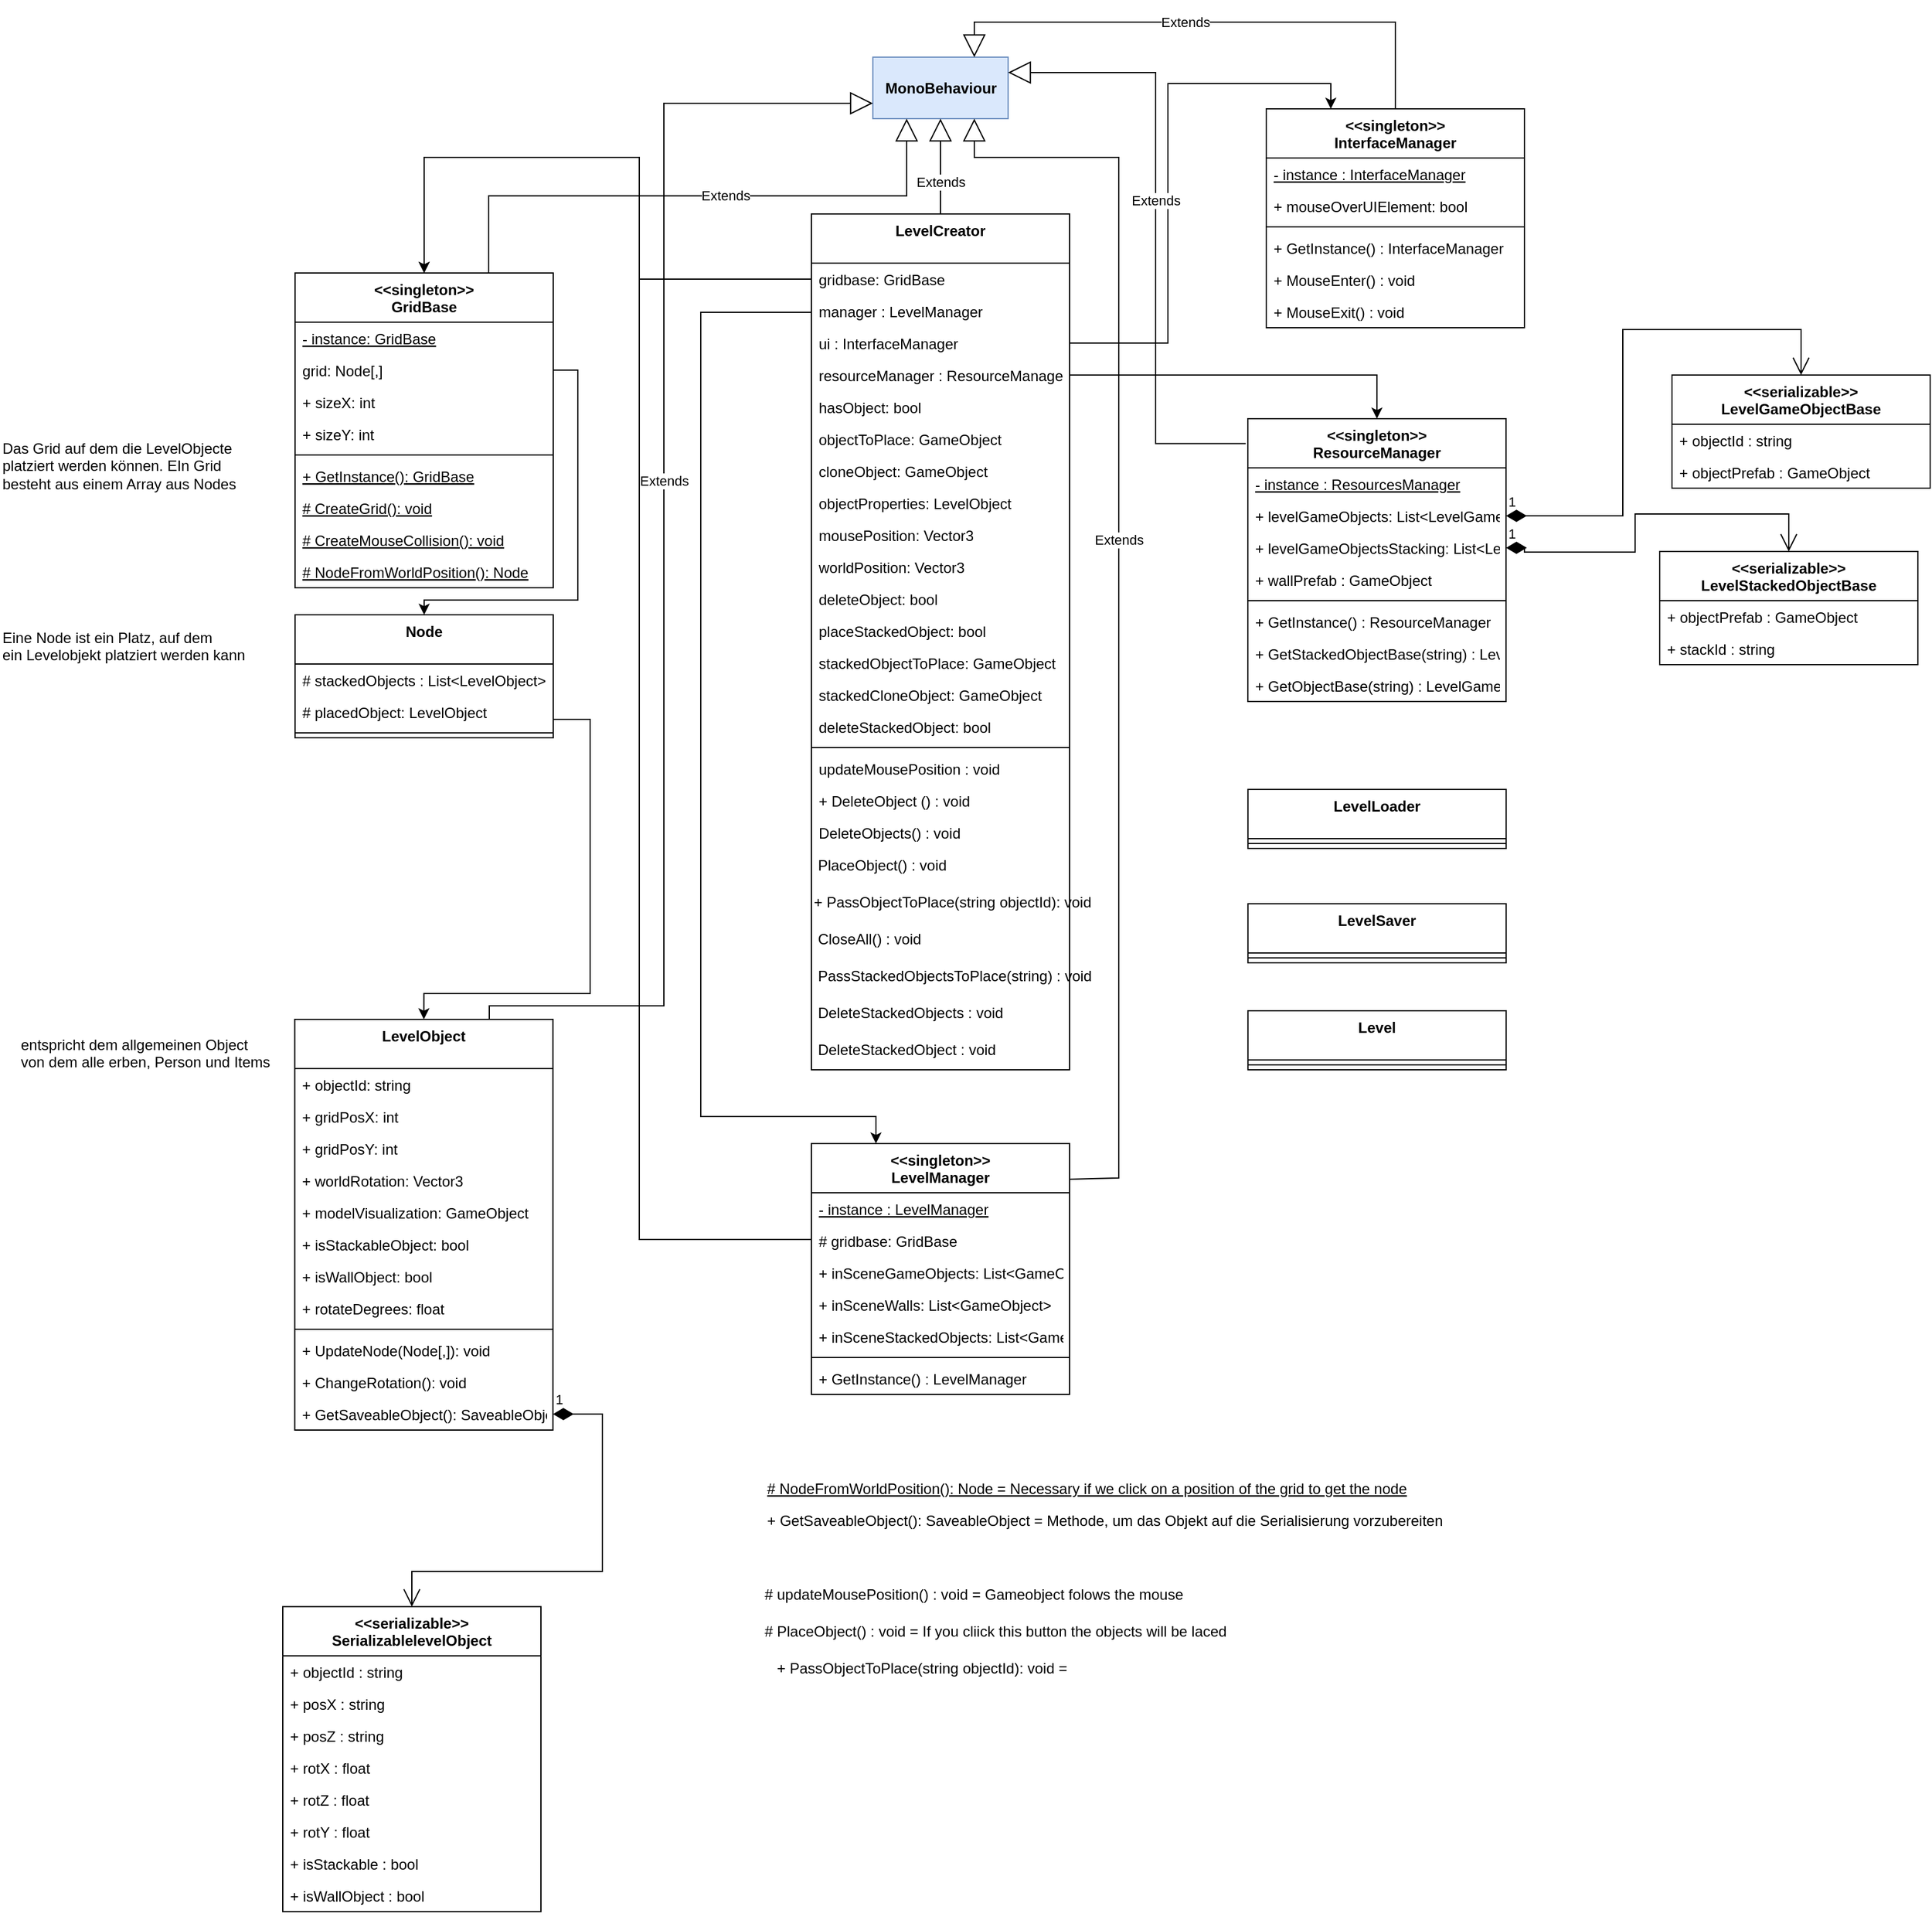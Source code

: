 <mxfile version="12.0.2" type="device" pages="1"><diagram id="t-JpS3AbrVdWRs9Gn0lA" name="Page-1"><mxGraphModel dx="2354" dy="759" grid="1" gridSize="10" guides="1" tooltips="1" connect="1" arrows="1" fold="1" page="1" pageScale="1" pageWidth="827" pageHeight="1169" math="0" shadow="0"><root><mxCell id="0"/><mxCell id="1" parent="0"/><mxCell id="F5Uzu5gjgq54yLbBEnet-10" value="Level&#xA;" style="swimlane;fontStyle=1;align=center;verticalAlign=top;childLayout=stackLayout;horizontal=1;startSize=40;horizontalStack=0;resizeParent=1;resizeParentMax=0;resizeLast=0;collapsible=1;marginBottom=0;" parent="1" vertex="1"><mxGeometry x="-324.882" y="874" width="210" height="48" as="geometry"/></mxCell><mxCell id="F5Uzu5gjgq54yLbBEnet-16" value="" style="line;strokeWidth=1;fillColor=none;align=left;verticalAlign=middle;spacingTop=-1;spacingLeft=3;spacingRight=3;rotatable=0;labelPosition=right;points=[];portConstraint=eastwest;" parent="F5Uzu5gjgq54yLbBEnet-10" vertex="1"><mxGeometry y="40" width="210" height="8" as="geometry"/></mxCell><mxCell id="F5Uzu5gjgq54yLbBEnet-28" value="LevelCreator" style="swimlane;fontStyle=1;align=center;verticalAlign=top;childLayout=stackLayout;horizontal=1;startSize=40;horizontalStack=0;resizeParent=1;resizeParentMax=0;resizeLast=0;collapsible=1;marginBottom=0;" parent="1" vertex="1"><mxGeometry x="-680" y="226" width="210" height="696" as="geometry"><mxRectangle x="-680" y="226" width="100" height="40" as="alternateBounds"/></mxGeometry></mxCell><mxCell id="F5Uzu5gjgq54yLbBEnet-29" value="gridbase: GridBase" style="text;strokeColor=none;fillColor=none;align=left;verticalAlign=top;spacingLeft=4;spacingRight=4;overflow=hidden;rotatable=0;points=[[0,0.5],[1,0.5]];portConstraint=eastwest;" parent="F5Uzu5gjgq54yLbBEnet-28" vertex="1"><mxGeometry y="40" width="210" height="26" as="geometry"/></mxCell><mxCell id="F5Uzu5gjgq54yLbBEnet-30" value="manager : LevelManager" style="text;strokeColor=none;fillColor=none;align=left;verticalAlign=top;spacingLeft=4;spacingRight=4;overflow=hidden;rotatable=0;points=[[0,0.5],[1,0.5]];portConstraint=eastwest;" parent="F5Uzu5gjgq54yLbBEnet-28" vertex="1"><mxGeometry y="66" width="210" height="26" as="geometry"/></mxCell><mxCell id="F5Uzu5gjgq54yLbBEnet-31" value="ui : InterfaceManager" style="text;strokeColor=none;fillColor=none;align=left;verticalAlign=top;spacingLeft=4;spacingRight=4;overflow=hidden;rotatable=0;points=[[0,0.5],[1,0.5]];portConstraint=eastwest;" parent="F5Uzu5gjgq54yLbBEnet-28" vertex="1"><mxGeometry y="92" width="210" height="26" as="geometry"/></mxCell><mxCell id="F5Uzu5gjgq54yLbBEnet-96" value="resourceManager : ResourceManager" style="text;strokeColor=none;fillColor=none;align=left;verticalAlign=top;spacingLeft=4;spacingRight=4;overflow=hidden;rotatable=0;points=[[0,0.5],[1,0.5]];portConstraint=eastwest;" parent="F5Uzu5gjgq54yLbBEnet-28" vertex="1"><mxGeometry y="118" width="210" height="26" as="geometry"/></mxCell><mxCell id="2ENt22oohU7hZ12Zs5lE-98" value="hasObject: bool" style="text;strokeColor=none;fillColor=none;align=left;verticalAlign=top;spacingLeft=4;spacingRight=4;overflow=hidden;rotatable=0;points=[[0,0.5],[1,0.5]];portConstraint=eastwest;" vertex="1" parent="F5Uzu5gjgq54yLbBEnet-28"><mxGeometry y="144" width="210" height="26" as="geometry"/></mxCell><mxCell id="2ENt22oohU7hZ12Zs5lE-100" value="objectToPlace: GameObject" style="text;strokeColor=none;fillColor=none;align=left;verticalAlign=top;spacingLeft=4;spacingRight=4;overflow=hidden;rotatable=0;points=[[0,0.5],[1,0.5]];portConstraint=eastwest;" vertex="1" parent="F5Uzu5gjgq54yLbBEnet-28"><mxGeometry y="170" width="210" height="26" as="geometry"/></mxCell><mxCell id="2ENt22oohU7hZ12Zs5lE-101" value="cloneObject: GameObject" style="text;strokeColor=none;fillColor=none;align=left;verticalAlign=top;spacingLeft=4;spacingRight=4;overflow=hidden;rotatable=0;points=[[0,0.5],[1,0.5]];portConstraint=eastwest;" vertex="1" parent="F5Uzu5gjgq54yLbBEnet-28"><mxGeometry y="196" width="210" height="26" as="geometry"/></mxCell><mxCell id="2ENt22oohU7hZ12Zs5lE-102" value="objectProperties: LevelObject" style="text;strokeColor=none;fillColor=none;align=left;verticalAlign=top;spacingLeft=4;spacingRight=4;overflow=hidden;rotatable=0;points=[[0,0.5],[1,0.5]];portConstraint=eastwest;" vertex="1" parent="F5Uzu5gjgq54yLbBEnet-28"><mxGeometry y="222" width="210" height="26" as="geometry"/></mxCell><mxCell id="2ENt22oohU7hZ12Zs5lE-103" value="mousePosition: Vector3" style="text;strokeColor=none;fillColor=none;align=left;verticalAlign=top;spacingLeft=4;spacingRight=4;overflow=hidden;rotatable=0;points=[[0,0.5],[1,0.5]];portConstraint=eastwest;" vertex="1" parent="F5Uzu5gjgq54yLbBEnet-28"><mxGeometry y="248" width="210" height="26" as="geometry"/></mxCell><mxCell id="2ENt22oohU7hZ12Zs5lE-104" value="worldPosition: Vector3" style="text;strokeColor=none;fillColor=none;align=left;verticalAlign=top;spacingLeft=4;spacingRight=4;overflow=hidden;rotatable=0;points=[[0,0.5],[1,0.5]];portConstraint=eastwest;" vertex="1" parent="F5Uzu5gjgq54yLbBEnet-28"><mxGeometry y="274" width="210" height="26" as="geometry"/></mxCell><mxCell id="2ENt22oohU7hZ12Zs5lE-105" value="deleteObject: bool" style="text;strokeColor=none;fillColor=none;align=left;verticalAlign=top;spacingLeft=4;spacingRight=4;overflow=hidden;rotatable=0;points=[[0,0.5],[1,0.5]];portConstraint=eastwest;" vertex="1" parent="F5Uzu5gjgq54yLbBEnet-28"><mxGeometry y="300" width="210" height="26" as="geometry"/></mxCell><mxCell id="2ENt22oohU7hZ12Zs5lE-110" value="placeStackedObject: bool" style="text;strokeColor=none;fillColor=none;align=left;verticalAlign=top;spacingLeft=4;spacingRight=4;overflow=hidden;rotatable=0;points=[[0,0.5],[1,0.5]];portConstraint=eastwest;" vertex="1" parent="F5Uzu5gjgq54yLbBEnet-28"><mxGeometry y="326" width="210" height="26" as="geometry"/></mxCell><mxCell id="2ENt22oohU7hZ12Zs5lE-111" value="stackedObjectToPlace: GameObject" style="text;strokeColor=none;fillColor=none;align=left;verticalAlign=top;spacingLeft=4;spacingRight=4;overflow=hidden;rotatable=0;points=[[0,0.5],[1,0.5]];portConstraint=eastwest;" vertex="1" parent="F5Uzu5gjgq54yLbBEnet-28"><mxGeometry y="352" width="210" height="26" as="geometry"/></mxCell><mxCell id="2ENt22oohU7hZ12Zs5lE-112" value="stackedCloneObject: GameObject" style="text;strokeColor=none;fillColor=none;align=left;verticalAlign=top;spacingLeft=4;spacingRight=4;overflow=hidden;rotatable=0;points=[[0,0.5],[1,0.5]];portConstraint=eastwest;" vertex="1" parent="F5Uzu5gjgq54yLbBEnet-28"><mxGeometry y="378" width="210" height="26" as="geometry"/></mxCell><mxCell id="2ENt22oohU7hZ12Zs5lE-113" value="deleteStackedObject: bool" style="text;strokeColor=none;fillColor=none;align=left;verticalAlign=top;spacingLeft=4;spacingRight=4;overflow=hidden;rotatable=0;points=[[0,0.5],[1,0.5]];portConstraint=eastwest;" vertex="1" parent="F5Uzu5gjgq54yLbBEnet-28"><mxGeometry y="404" width="210" height="26" as="geometry"/></mxCell><mxCell id="F5Uzu5gjgq54yLbBEnet-34" value="" style="line;strokeWidth=1;fillColor=none;align=left;verticalAlign=middle;spacingTop=-1;spacingLeft=3;spacingRight=3;rotatable=0;labelPosition=right;points=[];portConstraint=eastwest;" parent="F5Uzu5gjgq54yLbBEnet-28" vertex="1"><mxGeometry y="430" width="210" height="8" as="geometry"/></mxCell><mxCell id="F5Uzu5gjgq54yLbBEnet-88" value="updateMousePosition : void " style="text;strokeColor=none;fillColor=none;align=left;verticalAlign=top;spacingLeft=4;spacingRight=4;overflow=hidden;rotatable=0;points=[[0,0.5],[1,0.5]];portConstraint=eastwest;" parent="F5Uzu5gjgq54yLbBEnet-28" vertex="1"><mxGeometry y="438" width="210" height="26" as="geometry"/></mxCell><mxCell id="2ENt22oohU7hZ12Zs5lE-107" value="+ DeleteObject () : void " style="text;strokeColor=none;fillColor=none;align=left;verticalAlign=top;spacingLeft=4;spacingRight=4;overflow=hidden;rotatable=0;points=[[0,0.5],[1,0.5]];portConstraint=eastwest;" vertex="1" parent="F5Uzu5gjgq54yLbBEnet-28"><mxGeometry y="464" width="210" height="26" as="geometry"/></mxCell><mxCell id="F5Uzu5gjgq54yLbBEnet-103" value="DeleteObjects() : void " style="text;strokeColor=none;fillColor=none;align=left;verticalAlign=top;spacingLeft=4;spacingRight=4;overflow=hidden;rotatable=0;points=[[0,0.5],[1,0.5]];portConstraint=eastwest;" parent="F5Uzu5gjgq54yLbBEnet-28" vertex="1"><mxGeometry y="490" width="210" height="26" as="geometry"/></mxCell><mxCell id="F5Uzu5gjgq54yLbBEnet-106" value="&amp;nbsp;PlaceObject() : void" style="text;html=1;" parent="F5Uzu5gjgq54yLbBEnet-28" vertex="1"><mxGeometry y="516" width="210" height="30" as="geometry"/></mxCell><mxCell id="F5Uzu5gjgq54yLbBEnet-107" value="+ PassObjectToPlace(string objectId): void" style="text;html=1;" parent="F5Uzu5gjgq54yLbBEnet-28" vertex="1"><mxGeometry y="546" width="210" height="30" as="geometry"/></mxCell><mxCell id="2ENt22oohU7hZ12Zs5lE-106" value="&amp;nbsp;CloseAll() : void" style="text;html=1;" vertex="1" parent="F5Uzu5gjgq54yLbBEnet-28"><mxGeometry y="576" width="210" height="30" as="geometry"/></mxCell><mxCell id="2ENt22oohU7hZ12Zs5lE-108" value="&amp;nbsp;PassStackedObjectsToPlace(string) : void" style="text;html=1;" vertex="1" parent="F5Uzu5gjgq54yLbBEnet-28"><mxGeometry y="606" width="210" height="30" as="geometry"/></mxCell><mxCell id="2ENt22oohU7hZ12Zs5lE-115" value="&amp;nbsp;DeleteStackedObjects : void" style="text;html=1;" vertex="1" parent="F5Uzu5gjgq54yLbBEnet-28"><mxGeometry y="636" width="210" height="30" as="geometry"/></mxCell><mxCell id="2ENt22oohU7hZ12Zs5lE-116" value="&amp;nbsp;DeleteStackedObject : void" style="text;html=1;" vertex="1" parent="F5Uzu5gjgq54yLbBEnet-28"><mxGeometry y="666" width="210" height="30" as="geometry"/></mxCell><mxCell id="F5Uzu5gjgq54yLbBEnet-74" style="edgeStyle=orthogonalEdgeStyle;rounded=0;orthogonalLoop=1;jettySize=auto;html=1;entryX=0.5;entryY=0;entryDx=0;entryDy=0;exitX=0;exitY=0.5;exitDx=0;exitDy=0;" parent="1" source="F5Uzu5gjgq54yLbBEnet-73" target="F5Uzu5gjgq54yLbBEnet-64" edge="1"><mxGeometry relative="1" as="geometry"><Array as="points"><mxPoint x="-820" y="1060"/><mxPoint x="-820" y="180"/><mxPoint x="-995" y="180"/></Array></mxGeometry></mxCell><mxCell id="F5Uzu5gjgq54yLbBEnet-37" value="&lt;&lt;singleton&gt;&gt;&#xA;LevelManager" style="swimlane;fontStyle=1;align=center;verticalAlign=top;childLayout=stackLayout;horizontal=1;startSize=40;horizontalStack=0;resizeParent=1;resizeParentMax=0;resizeLast=0;collapsible=1;marginBottom=0;" parent="1" vertex="1"><mxGeometry x="-680" y="982" width="210" height="204" as="geometry"/></mxCell><mxCell id="2ENt22oohU7hZ12Zs5lE-95" value="- instance : LevelManager" style="text;strokeColor=none;fillColor=none;align=left;verticalAlign=top;spacingLeft=4;spacingRight=4;overflow=hidden;rotatable=0;points=[[0,0.5],[1,0.5]];portConstraint=eastwest;fontStyle=4" vertex="1" parent="F5Uzu5gjgq54yLbBEnet-37"><mxGeometry y="40" width="210" height="26" as="geometry"/></mxCell><mxCell id="F5Uzu5gjgq54yLbBEnet-73" value="# gridbase: GridBase" style="text;strokeColor=none;fillColor=none;align=left;verticalAlign=top;spacingLeft=4;spacingRight=4;overflow=hidden;rotatable=0;points=[[0,0.5],[1,0.5]];portConstraint=eastwest;" parent="F5Uzu5gjgq54yLbBEnet-37" vertex="1"><mxGeometry y="66" width="210" height="26" as="geometry"/></mxCell><mxCell id="2ENt22oohU7hZ12Zs5lE-92" value="+ inSceneGameObjects: List&lt;GameObject&gt;" style="text;strokeColor=none;fillColor=none;align=left;verticalAlign=top;spacingLeft=4;spacingRight=4;overflow=hidden;rotatable=0;points=[[0,0.5],[1,0.5]];portConstraint=eastwest;" vertex="1" parent="F5Uzu5gjgq54yLbBEnet-37"><mxGeometry y="92" width="210" height="26" as="geometry"/></mxCell><mxCell id="2ENt22oohU7hZ12Zs5lE-93" value="+ inSceneWalls: List&lt;GameObject&gt;" style="text;strokeColor=none;fillColor=none;align=left;verticalAlign=top;spacingLeft=4;spacingRight=4;overflow=hidden;rotatable=0;points=[[0,0.5],[1,0.5]];portConstraint=eastwest;" vertex="1" parent="F5Uzu5gjgq54yLbBEnet-37"><mxGeometry y="118" width="210" height="26" as="geometry"/></mxCell><mxCell id="2ENt22oohU7hZ12Zs5lE-94" value="+ inSceneStackedObjects: List&lt;GameObject&gt;" style="text;strokeColor=none;fillColor=none;align=left;verticalAlign=top;spacingLeft=4;spacingRight=4;overflow=hidden;rotatable=0;points=[[0,0.5],[1,0.5]];portConstraint=eastwest;" vertex="1" parent="F5Uzu5gjgq54yLbBEnet-37"><mxGeometry y="144" width="210" height="26" as="geometry"/></mxCell><mxCell id="F5Uzu5gjgq54yLbBEnet-43" value="" style="line;strokeWidth=1;fillColor=none;align=left;verticalAlign=middle;spacingTop=-1;spacingLeft=3;spacingRight=3;rotatable=0;labelPosition=right;points=[];portConstraint=eastwest;" parent="F5Uzu5gjgq54yLbBEnet-37" vertex="1"><mxGeometry y="170" width="210" height="8" as="geometry"/></mxCell><mxCell id="2ENt22oohU7hZ12Zs5lE-96" value="+ GetInstance() : LevelManager" style="text;strokeColor=none;fillColor=none;align=left;verticalAlign=top;spacingLeft=4;spacingRight=4;overflow=hidden;rotatable=0;points=[[0,0.5],[1,0.5]];portConstraint=eastwest;" vertex="1" parent="F5Uzu5gjgq54yLbBEnet-37"><mxGeometry y="178" width="210" height="26" as="geometry"/></mxCell><mxCell id="F5Uzu5gjgq54yLbBEnet-46" value="&lt;&lt;singleton&gt;&gt;&#xA;ResourceManager" style="swimlane;fontStyle=1;align=center;verticalAlign=top;childLayout=stackLayout;horizontal=1;startSize=40;horizontalStack=0;resizeParent=1;resizeParentMax=0;resizeLast=0;collapsible=1;marginBottom=0;" parent="1" vertex="1"><mxGeometry x="-325" y="392.5" width="210" height="230" as="geometry"/></mxCell><mxCell id="2ENt22oohU7hZ12Zs5lE-47" value="- instance : ResourcesManager" style="text;strokeColor=none;fillColor=none;align=left;verticalAlign=top;spacingLeft=4;spacingRight=4;overflow=hidden;rotatable=0;points=[[0,0.5],[1,0.5]];portConstraint=eastwest;fontStyle=4" vertex="1" parent="F5Uzu5gjgq54yLbBEnet-46"><mxGeometry y="40" width="210" height="26" as="geometry"/></mxCell><mxCell id="2ENt22oohU7hZ12Zs5lE-43" value="+ levelGameObjects: List&lt;LevelGameObjectBase&gt;" style="text;strokeColor=none;fillColor=none;align=left;verticalAlign=top;spacingLeft=4;spacingRight=4;overflow=hidden;rotatable=0;points=[[0,0.5],[1,0.5]];portConstraint=eastwest;" vertex="1" parent="F5Uzu5gjgq54yLbBEnet-46"><mxGeometry y="66" width="210" height="26" as="geometry"/></mxCell><mxCell id="2ENt22oohU7hZ12Zs5lE-44" value="+ levelGameObjectsStacking: List&lt;LevelStackedObjectBase&gt;" style="text;strokeColor=none;fillColor=none;align=left;verticalAlign=top;spacingLeft=4;spacingRight=4;overflow=hidden;rotatable=0;points=[[0,0.5],[1,0.5]];portConstraint=eastwest;" vertex="1" parent="F5Uzu5gjgq54yLbBEnet-46"><mxGeometry y="92" width="210" height="26" as="geometry"/></mxCell><mxCell id="2ENt22oohU7hZ12Zs5lE-46" value="+ wallPrefab : GameObject" style="text;strokeColor=none;fillColor=none;align=left;verticalAlign=top;spacingLeft=4;spacingRight=4;overflow=hidden;rotatable=0;points=[[0,0.5],[1,0.5]];portConstraint=eastwest;" vertex="1" parent="F5Uzu5gjgq54yLbBEnet-46"><mxGeometry y="118" width="210" height="26" as="geometry"/></mxCell><mxCell id="F5Uzu5gjgq54yLbBEnet-52" value="" style="line;strokeWidth=1;fillColor=none;align=left;verticalAlign=middle;spacingTop=-1;spacingLeft=3;spacingRight=3;rotatable=0;labelPosition=right;points=[];portConstraint=eastwest;" parent="F5Uzu5gjgq54yLbBEnet-46" vertex="1"><mxGeometry y="144" width="210" height="8" as="geometry"/></mxCell><mxCell id="2ENt22oohU7hZ12Zs5lE-67" value="+ GetInstance() : ResourceManager" style="text;strokeColor=none;fillColor=none;align=left;verticalAlign=top;spacingLeft=4;spacingRight=4;overflow=hidden;rotatable=0;points=[[0,0.5],[1,0.5]];portConstraint=eastwest;" vertex="1" parent="F5Uzu5gjgq54yLbBEnet-46"><mxGeometry y="152" width="210" height="26" as="geometry"/></mxCell><mxCell id="2ENt22oohU7hZ12Zs5lE-48" value="+ GetStackedObjectBase(string) : LevelStackedObjectBase" style="text;strokeColor=none;fillColor=none;align=left;verticalAlign=top;spacingLeft=4;spacingRight=4;overflow=hidden;rotatable=0;points=[[0,0.5],[1,0.5]];portConstraint=eastwest;" vertex="1" parent="F5Uzu5gjgq54yLbBEnet-46"><mxGeometry y="178" width="210" height="26" as="geometry"/></mxCell><mxCell id="2ENt22oohU7hZ12Zs5lE-49" value="+ GetObjectBase(string) : LevelGameObjectBase" style="text;strokeColor=none;fillColor=none;align=left;verticalAlign=top;spacingLeft=4;spacingRight=4;overflow=hidden;rotatable=0;points=[[0,0.5],[1,0.5]];portConstraint=eastwest;" vertex="1" parent="F5Uzu5gjgq54yLbBEnet-46"><mxGeometry y="204" width="210" height="26" as="geometry"/></mxCell><mxCell id="F5Uzu5gjgq54yLbBEnet-55" value="&lt;&lt;singleton&gt;&gt;&#xA;InterfaceManager" style="swimlane;fontStyle=1;align=center;verticalAlign=top;childLayout=stackLayout;horizontal=1;startSize=40;horizontalStack=0;resizeParent=1;resizeParentMax=0;resizeLast=0;collapsible=1;marginBottom=0;" parent="1" vertex="1"><mxGeometry x="-310" y="140.5" width="210" height="178" as="geometry"/></mxCell><mxCell id="2ENt22oohU7hZ12Zs5lE-85" value="- instance : InterfaceManager" style="text;strokeColor=none;fillColor=none;align=left;verticalAlign=top;spacingLeft=4;spacingRight=4;overflow=hidden;rotatable=0;points=[[0,0.5],[1,0.5]];portConstraint=eastwest;fontStyle=4" vertex="1" parent="F5Uzu5gjgq54yLbBEnet-55"><mxGeometry y="40" width="210" height="26" as="geometry"/></mxCell><mxCell id="2ENt22oohU7hZ12Zs5lE-88" value="+ mouseOverUIElement: bool" style="text;strokeColor=none;fillColor=none;align=left;verticalAlign=top;spacingLeft=4;spacingRight=4;overflow=hidden;rotatable=0;points=[[0,0.5],[1,0.5]];portConstraint=eastwest;" vertex="1" parent="F5Uzu5gjgq54yLbBEnet-55"><mxGeometry y="66" width="210" height="26" as="geometry"/></mxCell><mxCell id="F5Uzu5gjgq54yLbBEnet-61" value="" style="line;strokeWidth=1;fillColor=none;align=left;verticalAlign=middle;spacingTop=-1;spacingLeft=3;spacingRight=3;rotatable=0;labelPosition=right;points=[];portConstraint=eastwest;" parent="F5Uzu5gjgq54yLbBEnet-55" vertex="1"><mxGeometry y="92" width="210" height="8" as="geometry"/></mxCell><mxCell id="2ENt22oohU7hZ12Zs5lE-87" value="+ GetInstance() : InterfaceManager" style="text;strokeColor=none;fillColor=none;align=left;verticalAlign=top;spacingLeft=4;spacingRight=4;overflow=hidden;rotatable=0;points=[[0,0.5],[1,0.5]];portConstraint=eastwest;" vertex="1" parent="F5Uzu5gjgq54yLbBEnet-55"><mxGeometry y="100" width="210" height="26" as="geometry"/></mxCell><mxCell id="2ENt22oohU7hZ12Zs5lE-89" value="+ MouseEnter() : void" style="text;strokeColor=none;fillColor=none;align=left;verticalAlign=top;spacingLeft=4;spacingRight=4;overflow=hidden;rotatable=0;points=[[0,0.5],[1,0.5]];portConstraint=eastwest;" vertex="1" parent="F5Uzu5gjgq54yLbBEnet-55"><mxGeometry y="126" width="210" height="26" as="geometry"/></mxCell><mxCell id="2ENt22oohU7hZ12Zs5lE-90" value="+ MouseExit() : void" style="text;strokeColor=none;fillColor=none;align=left;verticalAlign=top;spacingLeft=4;spacingRight=4;overflow=hidden;rotatable=0;points=[[0,0.5],[1,0.5]];portConstraint=eastwest;" vertex="1" parent="F5Uzu5gjgq54yLbBEnet-55"><mxGeometry y="152" width="210" height="26" as="geometry"/></mxCell><mxCell id="2ENt22oohU7hZ12Zs5lE-4" style="edgeStyle=orthogonalEdgeStyle;rounded=0;orthogonalLoop=1;jettySize=auto;html=1;entryX=0.5;entryY=0;entryDx=0;entryDy=0;exitX=1;exitY=0.5;exitDx=0;exitDy=0;" edge="1" parent="1" source="2ENt22oohU7hZ12Zs5lE-3" target="2ENt22oohU7hZ12Zs5lE-1"><mxGeometry relative="1" as="geometry"><Array as="points"><mxPoint x="-870" y="353"/><mxPoint x="-870" y="540"/><mxPoint x="-995" y="540"/></Array></mxGeometry></mxCell><mxCell id="F5Uzu5gjgq54yLbBEnet-64" value="&lt;&lt;singleton&gt;&gt;&#xA;GridBase" style="swimlane;fontStyle=1;align=center;verticalAlign=top;childLayout=stackLayout;horizontal=1;startSize=40;horizontalStack=0;resizeParent=1;resizeParentMax=0;resizeLast=0;collapsible=1;marginBottom=0;" parent="1" vertex="1"><mxGeometry x="-1100" y="274" width="210" height="256" as="geometry"/></mxCell><mxCell id="2ENt22oohU7hZ12Zs5lE-12" value="- instance: GridBase" style="text;strokeColor=none;fillColor=none;align=left;verticalAlign=top;spacingLeft=4;spacingRight=4;overflow=hidden;rotatable=0;points=[[0,0.5],[1,0.5]];portConstraint=eastwest;fontStyle=4" vertex="1" parent="F5Uzu5gjgq54yLbBEnet-64"><mxGeometry y="40" width="210" height="26" as="geometry"/></mxCell><mxCell id="2ENt22oohU7hZ12Zs5lE-3" value="grid: Node[,]" style="text;strokeColor=none;fillColor=none;align=left;verticalAlign=top;spacingLeft=4;spacingRight=4;overflow=hidden;rotatable=0;points=[[0,0.5],[1,0.5]];portConstraint=eastwest;" vertex="1" parent="F5Uzu5gjgq54yLbBEnet-64"><mxGeometry y="66" width="210" height="26" as="geometry"/></mxCell><mxCell id="2ENt22oohU7hZ12Zs5lE-13" value="+ sizeX: int" style="text;strokeColor=none;fillColor=none;align=left;verticalAlign=top;spacingLeft=4;spacingRight=4;overflow=hidden;rotatable=0;points=[[0,0.5],[1,0.5]];portConstraint=eastwest;" vertex="1" parent="F5Uzu5gjgq54yLbBEnet-64"><mxGeometry y="92" width="210" height="26" as="geometry"/></mxCell><mxCell id="2ENt22oohU7hZ12Zs5lE-14" value="+ sizeY: int" style="text;strokeColor=none;fillColor=none;align=left;verticalAlign=top;spacingLeft=4;spacingRight=4;overflow=hidden;rotatable=0;points=[[0,0.5],[1,0.5]];portConstraint=eastwest;" vertex="1" parent="F5Uzu5gjgq54yLbBEnet-64"><mxGeometry y="118" width="210" height="26" as="geometry"/></mxCell><mxCell id="F5Uzu5gjgq54yLbBEnet-70" value="" style="line;strokeWidth=1;fillColor=none;align=left;verticalAlign=middle;spacingTop=-1;spacingLeft=3;spacingRight=3;rotatable=0;labelPosition=right;points=[];portConstraint=eastwest;" parent="F5Uzu5gjgq54yLbBEnet-64" vertex="1"><mxGeometry y="144" width="210" height="8" as="geometry"/></mxCell><mxCell id="2ENt22oohU7hZ12Zs5lE-15" value="+ GetInstance(): GridBase" style="text;strokeColor=none;fillColor=none;align=left;verticalAlign=top;spacingLeft=4;spacingRight=4;overflow=hidden;rotatable=0;points=[[0,0.5],[1,0.5]];portConstraint=eastwest;fontStyle=4" vertex="1" parent="F5Uzu5gjgq54yLbBEnet-64"><mxGeometry y="152" width="210" height="26" as="geometry"/></mxCell><mxCell id="2ENt22oohU7hZ12Zs5lE-17" value="# CreateGrid(): void" style="text;strokeColor=none;fillColor=none;align=left;verticalAlign=top;spacingLeft=4;spacingRight=4;overflow=hidden;rotatable=0;points=[[0,0.5],[1,0.5]];portConstraint=eastwest;fontStyle=4" vertex="1" parent="F5Uzu5gjgq54yLbBEnet-64"><mxGeometry y="178" width="210" height="26" as="geometry"/></mxCell><mxCell id="2ENt22oohU7hZ12Zs5lE-24" value="# CreateMouseCollision(): void" style="text;strokeColor=none;fillColor=none;align=left;verticalAlign=top;spacingLeft=4;spacingRight=4;overflow=hidden;rotatable=0;points=[[0,0.5],[1,0.5]];portConstraint=eastwest;fontStyle=4" vertex="1" parent="F5Uzu5gjgq54yLbBEnet-64"><mxGeometry y="204" width="210" height="26" as="geometry"/></mxCell><mxCell id="2ENt22oohU7hZ12Zs5lE-25" value="# NodeFromWorldPosition(): Node" style="text;strokeColor=none;fillColor=none;align=left;verticalAlign=top;spacingLeft=4;spacingRight=4;overflow=hidden;rotatable=0;points=[[0,0.5],[1,0.5]];portConstraint=eastwest;fontStyle=4" vertex="1" parent="F5Uzu5gjgq54yLbBEnet-64"><mxGeometry y="230" width="210" height="26" as="geometry"/></mxCell><mxCell id="F5Uzu5gjgq54yLbBEnet-75" style="edgeStyle=orthogonalEdgeStyle;rounded=0;orthogonalLoop=1;jettySize=auto;html=1;entryX=0.5;entryY=0;entryDx=0;entryDy=0;" parent="1" source="F5Uzu5gjgq54yLbBEnet-29" target="F5Uzu5gjgq54yLbBEnet-64" edge="1"><mxGeometry relative="1" as="geometry"><Array as="points"><mxPoint x="-820" y="279"/><mxPoint x="-820" y="180"/><mxPoint x="-995" y="180"/></Array></mxGeometry></mxCell><mxCell id="F5Uzu5gjgq54yLbBEnet-78" value="&lt;b&gt;MonoBehaviour&lt;/b&gt;" style="html=1;fillColor=#dae8fc;strokeColor=#6c8ebf;" parent="1" vertex="1"><mxGeometry x="-630" y="98.5" width="110" height="50" as="geometry"/></mxCell><mxCell id="F5Uzu5gjgq54yLbBEnet-79" value="Extends" style="endArrow=block;endSize=16;endFill=0;html=1;edgeStyle=orthogonalEdgeStyle;elbow=vertical;rounded=0;entryX=0.5;entryY=1;entryDx=0;entryDy=0;exitX=0.5;exitY=0;exitDx=0;exitDy=0;" parent="1" source="F5Uzu5gjgq54yLbBEnet-28" target="F5Uzu5gjgq54yLbBEnet-78" edge="1"><mxGeometry x="-0.326" width="160" relative="1" as="geometry"><mxPoint x="-575" y="220" as="sourcePoint"/><mxPoint x="-25" y="494" as="targetPoint"/><Array as="points"/><mxPoint as="offset"/></mxGeometry></mxCell><mxCell id="F5Uzu5gjgq54yLbBEnet-81" style="edgeStyle=orthogonalEdgeStyle;rounded=0;orthogonalLoop=1;jettySize=auto;html=1;entryX=0.25;entryY=0;entryDx=0;entryDy=0;" parent="1" source="F5Uzu5gjgq54yLbBEnet-31" target="F5Uzu5gjgq54yLbBEnet-55" edge="1"><mxGeometry relative="1" as="geometry"><Array as="points"><mxPoint x="-390" y="331"/><mxPoint x="-390" y="120"/><mxPoint x="-257" y="120"/></Array><mxPoint x="-340" y="250" as="targetPoint"/></mxGeometry></mxCell><mxCell id="F5Uzu5gjgq54yLbBEnet-82" style="edgeStyle=orthogonalEdgeStyle;rounded=0;orthogonalLoop=1;jettySize=auto;html=1;entryX=0.25;entryY=0;entryDx=0;entryDy=0;" parent="1" source="F5Uzu5gjgq54yLbBEnet-30" target="F5Uzu5gjgq54yLbBEnet-37" edge="1"><mxGeometry relative="1" as="geometry"><Array as="points"><mxPoint x="-770" y="306"/><mxPoint x="-770" y="960"/><mxPoint x="-628" y="960"/></Array><mxPoint x="-680" y="870" as="targetPoint"/></mxGeometry></mxCell><mxCell id="F5Uzu5gjgq54yLbBEnet-93" value="# updateMousePosition() : void = Gameobject folows the mouse " style="text;html=1;" parent="1" vertex="1"><mxGeometry x="-720" y="1334.5" width="190" height="30" as="geometry"/></mxCell><mxCell id="F5Uzu5gjgq54yLbBEnet-94" value="# PlaceObject() : void = If you cliick this button the objects will be laced " style="text;html=1;" parent="1" vertex="1"><mxGeometry x="-720" y="1364.5" width="190" height="30" as="geometry"/></mxCell><mxCell id="F5Uzu5gjgq54yLbBEnet-95" value="+ PassObjectToPlace(string objectId): void =&amp;nbsp; " style="text;html=1;" parent="1" vertex="1"><mxGeometry x="-710" y="1394.5" width="190" height="30" as="geometry"/></mxCell><mxCell id="F5Uzu5gjgq54yLbBEnet-98" style="edgeStyle=orthogonalEdgeStyle;rounded=0;orthogonalLoop=1;jettySize=auto;html=1;entryX=0.5;entryY=0;entryDx=0;entryDy=0;" parent="1" source="F5Uzu5gjgq54yLbBEnet-96" target="F5Uzu5gjgq54yLbBEnet-46" edge="1"><mxGeometry relative="1" as="geometry"/></mxCell><mxCell id="F5Uzu5gjgq54yLbBEnet-99" value="LevelObject" style="swimlane;fontStyle=1;align=center;verticalAlign=top;childLayout=stackLayout;horizontal=1;startSize=40;horizontalStack=0;resizeParent=1;resizeParentMax=0;resizeLast=0;collapsible=1;marginBottom=0;" parent="1" vertex="1"><mxGeometry x="-1100.239" y="881" width="210" height="334" as="geometry"/></mxCell><mxCell id="2ENt22oohU7hZ12Zs5lE-28" value="+ objectId: string" style="text;strokeColor=none;fillColor=none;align=left;verticalAlign=top;spacingLeft=4;spacingRight=4;overflow=hidden;rotatable=0;points=[[0,0.5],[1,0.5]];portConstraint=eastwest;" vertex="1" parent="F5Uzu5gjgq54yLbBEnet-99"><mxGeometry y="40" width="210" height="26" as="geometry"/></mxCell><mxCell id="2ENt22oohU7hZ12Zs5lE-30" value="+ gridPosX: int" style="text;strokeColor=none;fillColor=none;align=left;verticalAlign=top;spacingLeft=4;spacingRight=4;overflow=hidden;rotatable=0;points=[[0,0.5],[1,0.5]];portConstraint=eastwest;" vertex="1" parent="F5Uzu5gjgq54yLbBEnet-99"><mxGeometry y="66" width="210" height="26" as="geometry"/></mxCell><mxCell id="2ENt22oohU7hZ12Zs5lE-33" value="+ gridPosY: int" style="text;strokeColor=none;fillColor=none;align=left;verticalAlign=top;spacingLeft=4;spacingRight=4;overflow=hidden;rotatable=0;points=[[0,0.5],[1,0.5]];portConstraint=eastwest;" vertex="1" parent="F5Uzu5gjgq54yLbBEnet-99"><mxGeometry y="92" width="210" height="26" as="geometry"/></mxCell><mxCell id="2ENt22oohU7hZ12Zs5lE-35" value="+ worldRotation: Vector3" style="text;strokeColor=none;fillColor=none;align=left;verticalAlign=top;spacingLeft=4;spacingRight=4;overflow=hidden;rotatable=0;points=[[0,0.5],[1,0.5]];portConstraint=eastwest;" vertex="1" parent="F5Uzu5gjgq54yLbBEnet-99"><mxGeometry y="118" width="210" height="26" as="geometry"/></mxCell><mxCell id="2ENt22oohU7hZ12Zs5lE-34" value="+ modelVisualization: GameObject" style="text;strokeColor=none;fillColor=none;align=left;verticalAlign=top;spacingLeft=4;spacingRight=4;overflow=hidden;rotatable=0;points=[[0,0.5],[1,0.5]];portConstraint=eastwest;" vertex="1" parent="F5Uzu5gjgq54yLbBEnet-99"><mxGeometry y="144" width="210" height="26" as="geometry"/></mxCell><mxCell id="2ENt22oohU7hZ12Zs5lE-37" value="+ isStackableObject: bool" style="text;strokeColor=none;fillColor=none;align=left;verticalAlign=top;spacingLeft=4;spacingRight=4;overflow=hidden;rotatable=0;points=[[0,0.5],[1,0.5]];portConstraint=eastwest;" vertex="1" parent="F5Uzu5gjgq54yLbBEnet-99"><mxGeometry y="170" width="210" height="26" as="geometry"/></mxCell><mxCell id="2ENt22oohU7hZ12Zs5lE-38" value="+ isWallObject: bool" style="text;strokeColor=none;fillColor=none;align=left;verticalAlign=top;spacingLeft=4;spacingRight=4;overflow=hidden;rotatable=0;points=[[0,0.5],[1,0.5]];portConstraint=eastwest;" vertex="1" parent="F5Uzu5gjgq54yLbBEnet-99"><mxGeometry y="196" width="210" height="26" as="geometry"/></mxCell><mxCell id="2ENt22oohU7hZ12Zs5lE-39" value="+ rotateDegrees: float" style="text;strokeColor=none;fillColor=none;align=left;verticalAlign=top;spacingLeft=4;spacingRight=4;overflow=hidden;rotatable=0;points=[[0,0.5],[1,0.5]];portConstraint=eastwest;" vertex="1" parent="F5Uzu5gjgq54yLbBEnet-99"><mxGeometry y="222" width="210" height="26" as="geometry"/></mxCell><mxCell id="F5Uzu5gjgq54yLbBEnet-100" value="" style="line;strokeWidth=1;fillColor=none;align=left;verticalAlign=middle;spacingTop=-1;spacingLeft=3;spacingRight=3;rotatable=0;labelPosition=right;points=[];portConstraint=eastwest;" parent="F5Uzu5gjgq54yLbBEnet-99" vertex="1"><mxGeometry y="248" width="210" height="8" as="geometry"/></mxCell><mxCell id="2ENt22oohU7hZ12Zs5lE-40" value="+ UpdateNode(Node[,]): void" style="text;strokeColor=none;fillColor=none;align=left;verticalAlign=top;spacingLeft=4;spacingRight=4;overflow=hidden;rotatable=0;points=[[0,0.5],[1,0.5]];portConstraint=eastwest;" vertex="1" parent="F5Uzu5gjgq54yLbBEnet-99"><mxGeometry y="256" width="210" height="26" as="geometry"/></mxCell><mxCell id="2ENt22oohU7hZ12Zs5lE-41" value="+ ChangeRotation(): void" style="text;strokeColor=none;fillColor=none;align=left;verticalAlign=top;spacingLeft=4;spacingRight=4;overflow=hidden;rotatable=0;points=[[0,0.5],[1,0.5]];portConstraint=eastwest;" vertex="1" parent="F5Uzu5gjgq54yLbBEnet-99"><mxGeometry y="282" width="210" height="26" as="geometry"/></mxCell><mxCell id="2ENt22oohU7hZ12Zs5lE-71" value="+ GetSaveableObject(): SaveableObject" style="text;strokeColor=none;fillColor=none;align=left;verticalAlign=top;spacingLeft=4;spacingRight=4;overflow=hidden;rotatable=0;points=[[0,0.5],[1,0.5]];portConstraint=eastwest;" vertex="1" parent="F5Uzu5gjgq54yLbBEnet-99"><mxGeometry y="308" width="210" height="26" as="geometry"/></mxCell><mxCell id="F5Uzu5gjgq54yLbBEnet-101" value="&lt;div&gt;entspricht dem allgemeinen Object &lt;br&gt;&lt;/div&gt;&lt;div&gt;von dem alle erben, Person und Items&lt;/div&gt;" style="text;html=1;resizable=0;points=[];autosize=1;align=left;verticalAlign=top;spacingTop=-4;" parent="1" vertex="1"><mxGeometry x="-1324.857" y="892" width="220" height="30" as="geometry"/></mxCell><mxCell id="F5Uzu5gjgq54yLbBEnet-102" value="&lt;div&gt;Das Grid auf dem die LevelObjecte &lt;br&gt;&lt;/div&gt;&lt;div&gt;platziert werden können. EIn Grid &lt;br&gt;&lt;/div&gt;&lt;div&gt;besteht aus einem Array aus Nodes&lt;br&gt;&lt;/div&gt;" style="text;html=1;resizable=0;points=[];autosize=1;align=left;verticalAlign=top;spacingTop=-4;" parent="1" vertex="1"><mxGeometry x="-1340" y="406.5" width="210" height="40" as="geometry"/></mxCell><mxCell id="2ENt22oohU7hZ12Zs5lE-1" value="Node" style="swimlane;fontStyle=1;align=center;verticalAlign=top;childLayout=stackLayout;horizontal=1;startSize=40;horizontalStack=0;resizeParent=1;resizeParentMax=0;resizeLast=0;collapsible=1;marginBottom=0;" vertex="1" parent="1"><mxGeometry x="-1100" y="552" width="210" height="100" as="geometry"><mxRectangle x="-1100" y="552" width="60" height="40" as="alternateBounds"/></mxGeometry></mxCell><mxCell id="2ENt22oohU7hZ12Zs5lE-6" value="# stackedObjects : List&lt;LevelObject&gt; " style="text;strokeColor=none;fillColor=none;align=left;verticalAlign=top;spacingLeft=4;spacingRight=4;overflow=hidden;rotatable=0;points=[[0,0.5],[1,0.5]];portConstraint=eastwest;" vertex="1" parent="2ENt22oohU7hZ12Zs5lE-1"><mxGeometry y="40" width="210" height="26" as="geometry"/></mxCell><mxCell id="2ENt22oohU7hZ12Zs5lE-7" value="# placedObject: LevelObject " style="text;strokeColor=none;fillColor=none;align=left;verticalAlign=top;spacingLeft=4;spacingRight=4;overflow=hidden;rotatable=0;points=[[0,0.5],[1,0.5]];portConstraint=eastwest;" vertex="1" parent="2ENt22oohU7hZ12Zs5lE-1"><mxGeometry y="66" width="210" height="26" as="geometry"/></mxCell><mxCell id="2ENt22oohU7hZ12Zs5lE-2" value="" style="line;strokeWidth=1;fillColor=none;align=left;verticalAlign=middle;spacingTop=-1;spacingLeft=3;spacingRight=3;rotatable=0;labelPosition=right;points=[];portConstraint=eastwest;" vertex="1" parent="2ENt22oohU7hZ12Zs5lE-1"><mxGeometry y="92" width="210" height="8" as="geometry"/></mxCell><mxCell id="2ENt22oohU7hZ12Zs5lE-5" value="&lt;div&gt;Eine Node ist ein Platz, auf dem &lt;br&gt;&lt;/div&gt;&lt;div&gt;ein Levelobjekt platziert werden kann&lt;/div&gt;" style="text;html=1;resizable=0;points=[];autosize=1;align=left;verticalAlign=top;spacingTop=-4;" vertex="1" parent="1"><mxGeometry x="-1340" y="561" width="220" height="30" as="geometry"/></mxCell><mxCell id="2ENt22oohU7hZ12Zs5lE-8" style="edgeStyle=orthogonalEdgeStyle;rounded=0;orthogonalLoop=1;jettySize=auto;html=1;entryX=0.5;entryY=0;entryDx=0;entryDy=0;" edge="1" parent="1" source="2ENt22oohU7hZ12Zs5lE-7" target="F5Uzu5gjgq54yLbBEnet-99"><mxGeometry relative="1" as="geometry"><Array as="points"><mxPoint x="-860" y="637"/><mxPoint x="-860" y="860"/><mxPoint x="-995" y="860"/></Array></mxGeometry></mxCell><mxCell id="2ENt22oohU7hZ12Zs5lE-16" value="Extends" style="endArrow=block;endSize=16;endFill=0;html=1;edgeStyle=orthogonalEdgeStyle;elbow=vertical;rounded=0;entryX=0.25;entryY=1;entryDx=0;entryDy=0;exitX=0.75;exitY=0;exitDx=0;exitDy=0;" edge="1" parent="1" source="F5Uzu5gjgq54yLbBEnet-64" target="F5Uzu5gjgq54yLbBEnet-78"><mxGeometry x="0.097" width="160" relative="1" as="geometry"><mxPoint x="-760" y="200.5" as="sourcePoint"/><mxPoint x="-760" y="123.5" as="targetPoint"/><Array as="points"/><mxPoint as="offset"/></mxGeometry></mxCell><mxCell id="2ENt22oohU7hZ12Zs5lE-26" value="# NodeFromWorldPosition(): Node = Necessary if we click on a position of the grid to get the node" style="text;strokeColor=none;fillColor=none;align=left;verticalAlign=top;spacingLeft=4;spacingRight=4;overflow=hidden;rotatable=0;points=[[0,0.5],[1,0.5]];portConstraint=eastwest;fontStyle=4" vertex="1" parent="1"><mxGeometry x="-722" y="1249" width="544" height="26" as="geometry"/></mxCell><mxCell id="2ENt22oohU7hZ12Zs5lE-27" value="Extends" style="endArrow=block;endSize=16;endFill=0;html=1;edgeStyle=orthogonalEdgeStyle;elbow=vertical;rounded=0;" edge="1" parent="1"><mxGeometry x="0.097" width="160" relative="1" as="geometry"><mxPoint x="-942" y="881" as="sourcePoint"/><mxPoint x="-630" y="136" as="targetPoint"/><Array as="points"><mxPoint x="-942" y="870"/><mxPoint x="-800" y="870"/><mxPoint x="-800" y="136"/></Array><mxPoint as="offset"/></mxGeometry></mxCell><mxCell id="2ENt22oohU7hZ12Zs5lE-51" value="&lt;&lt;serializable&gt;&gt;&#xA;LevelGameObjectBase" style="swimlane;fontStyle=1;align=center;verticalAlign=top;childLayout=stackLayout;horizontal=1;startSize=40;horizontalStack=0;resizeParent=1;resizeParentMax=0;resizeLast=0;collapsible=1;marginBottom=0;" vertex="1" parent="1"><mxGeometry x="20" y="357" width="210" height="92" as="geometry"/></mxCell><mxCell id="2ENt22oohU7hZ12Zs5lE-63" value="+ objectId : string" style="text;strokeColor=none;fillColor=none;align=left;verticalAlign=top;spacingLeft=4;spacingRight=4;overflow=hidden;rotatable=0;points=[[0,0.5],[1,0.5]];portConstraint=eastwest;" vertex="1" parent="2ENt22oohU7hZ12Zs5lE-51"><mxGeometry y="40" width="210" height="26" as="geometry"/></mxCell><mxCell id="2ENt22oohU7hZ12Zs5lE-64" value="+ objectPrefab : GameObject" style="text;strokeColor=none;fillColor=none;align=left;verticalAlign=top;spacingLeft=4;spacingRight=4;overflow=hidden;rotatable=0;points=[[0,0.5],[1,0.5]];portConstraint=eastwest;" vertex="1" parent="2ENt22oohU7hZ12Zs5lE-51"><mxGeometry y="66" width="210" height="26" as="geometry"/></mxCell><mxCell id="2ENt22oohU7hZ12Zs5lE-59" value="&lt;&lt;serializable&gt;&gt;&#xA;LevelStackedObjectBase" style="swimlane;fontStyle=1;align=center;verticalAlign=top;childLayout=stackLayout;horizontal=1;startSize=40;horizontalStack=0;resizeParent=1;resizeParentMax=0;resizeLast=0;collapsible=1;marginBottom=0;" vertex="1" parent="1"><mxGeometry x="10" y="500.5" width="210" height="92" as="geometry"/></mxCell><mxCell id="2ENt22oohU7hZ12Zs5lE-65" value="+ objectPrefab : GameObject" style="text;strokeColor=none;fillColor=none;align=left;verticalAlign=top;spacingLeft=4;spacingRight=4;overflow=hidden;rotatable=0;points=[[0,0.5],[1,0.5]];portConstraint=eastwest;" vertex="1" parent="2ENt22oohU7hZ12Zs5lE-59"><mxGeometry y="40" width="210" height="26" as="geometry"/></mxCell><mxCell id="2ENt22oohU7hZ12Zs5lE-66" value="+ stackId : string" style="text;strokeColor=none;fillColor=none;align=left;verticalAlign=top;spacingLeft=4;spacingRight=4;overflow=hidden;rotatable=0;points=[[0,0.5],[1,0.5]];portConstraint=eastwest;" vertex="1" parent="2ENt22oohU7hZ12Zs5lE-59"><mxGeometry y="66" width="210" height="26" as="geometry"/></mxCell><mxCell id="2ENt22oohU7hZ12Zs5lE-61" value="1" style="endArrow=open;html=1;endSize=12;startArrow=diamondThin;startSize=14;startFill=1;edgeStyle=orthogonalEdgeStyle;align=left;verticalAlign=bottom;exitX=1;exitY=0.5;exitDx=0;exitDy=0;rounded=0;entryX=0.5;entryY=0;entryDx=0;entryDy=0;" edge="1" parent="1" source="2ENt22oohU7hZ12Zs5lE-44" target="2ENt22oohU7hZ12Zs5lE-59"><mxGeometry x="-1" y="3" relative="1" as="geometry"><mxPoint x="-70" y="520" as="sourcePoint"/><mxPoint x="130" y="550" as="targetPoint"/><Array as="points"><mxPoint x="-100" y="498"/><mxPoint x="-100" y="501"/><mxPoint x="-10" y="501"/><mxPoint x="-10" y="470"/><mxPoint x="115" y="470"/></Array></mxGeometry></mxCell><mxCell id="2ENt22oohU7hZ12Zs5lE-62" value="1" style="endArrow=open;html=1;endSize=12;startArrow=diamondThin;startSize=14;startFill=1;edgeStyle=orthogonalEdgeStyle;align=left;verticalAlign=bottom;exitX=1;exitY=0.5;exitDx=0;exitDy=0;rounded=0;entryX=0.5;entryY=0;entryDx=0;entryDy=0;" edge="1" parent="1" source="2ENt22oohU7hZ12Zs5lE-43" target="2ENt22oohU7hZ12Zs5lE-51"><mxGeometry x="-1" y="3" relative="1" as="geometry"><mxPoint x="-105.333" y="474.5" as="sourcePoint"/><mxPoint x="19.667" y="534.5" as="targetPoint"/><Array as="points"><mxPoint x="-20" y="472"/><mxPoint x="-20" y="320"/><mxPoint x="125" y="320"/></Array></mxGeometry></mxCell><mxCell id="2ENt22oohU7hZ12Zs5lE-70" value="Extends" style="endArrow=block;endSize=16;endFill=0;html=1;edgeStyle=orthogonalEdgeStyle;elbow=vertical;rounded=0;entryX=1;entryY=0.25;entryDx=0;entryDy=0;exitX=-0.008;exitY=0.088;exitDx=0;exitDy=0;exitPerimeter=0;" edge="1" parent="1" source="F5Uzu5gjgq54yLbBEnet-46" target="F5Uzu5gjgq54yLbBEnet-78"><mxGeometry x="0.097" width="160" relative="1" as="geometry"><mxPoint x="-330" y="393" as="sourcePoint"/><mxPoint x="-509.706" y="146.412" as="targetPoint"/><Array as="points"><mxPoint x="-400" y="413"/><mxPoint x="-400" y="111"/></Array><mxPoint as="offset"/></mxGeometry></mxCell><mxCell id="2ENt22oohU7hZ12Zs5lE-72" value="+ GetSaveableObject(): SaveableObject = Methode, um das Objekt auf die Serialisierung vorzubereiten" style="text;strokeColor=none;fillColor=none;align=left;verticalAlign=top;spacingLeft=4;spacingRight=4;overflow=hidden;rotatable=0;points=[[0,0.5],[1,0.5]];portConstraint=eastwest;" vertex="1" parent="1"><mxGeometry x="-722" y="1275" width="582" height="26" as="geometry"/></mxCell><mxCell id="2ENt22oohU7hZ12Zs5lE-73" value="1" style="endArrow=open;html=1;endSize=12;startArrow=diamondThin;startSize=14;startFill=1;edgeStyle=orthogonalEdgeStyle;align=left;verticalAlign=bottom;exitX=1;exitY=0.5;exitDx=0;exitDy=0;rounded=0;entryX=0.5;entryY=0;entryDx=0;entryDy=0;" edge="1" parent="1" source="2ENt22oohU7hZ12Zs5lE-71" target="2ENt22oohU7hZ12Zs5lE-74"><mxGeometry x="-1" y="3" relative="1" as="geometry"><mxPoint x="-30.5" y="707.147" as="sourcePoint"/><mxPoint x="200.088" y="742.441" as="targetPoint"/><Array as="points"><mxPoint x="-850" y="1202"/><mxPoint x="-850" y="1330"/><mxPoint x="-1005" y="1330"/></Array></mxGeometry></mxCell><mxCell id="2ENt22oohU7hZ12Zs5lE-74" value="&lt;&lt;serializable&gt;&gt;&#xA;SerializablelevelObject" style="swimlane;fontStyle=1;align=center;verticalAlign=top;childLayout=stackLayout;horizontal=1;startSize=40;horizontalStack=0;resizeParent=1;resizeParentMax=0;resizeLast=0;collapsible=1;marginBottom=0;" vertex="1" parent="1"><mxGeometry x="-1110" y="1358.571" width="210" height="248" as="geometry"/></mxCell><mxCell id="2ENt22oohU7hZ12Zs5lE-75" value="+ objectId : string" style="text;strokeColor=none;fillColor=none;align=left;verticalAlign=top;spacingLeft=4;spacingRight=4;overflow=hidden;rotatable=0;points=[[0,0.5],[1,0.5]];portConstraint=eastwest;" vertex="1" parent="2ENt22oohU7hZ12Zs5lE-74"><mxGeometry y="40" width="210" height="26" as="geometry"/></mxCell><mxCell id="2ENt22oohU7hZ12Zs5lE-78" value="+ posX : string" style="text;strokeColor=none;fillColor=none;align=left;verticalAlign=top;spacingLeft=4;spacingRight=4;overflow=hidden;rotatable=0;points=[[0,0.5],[1,0.5]];portConstraint=eastwest;" vertex="1" parent="2ENt22oohU7hZ12Zs5lE-74"><mxGeometry y="66" width="210" height="26" as="geometry"/></mxCell><mxCell id="2ENt22oohU7hZ12Zs5lE-79" value="+ posZ : string" style="text;strokeColor=none;fillColor=none;align=left;verticalAlign=top;spacingLeft=4;spacingRight=4;overflow=hidden;rotatable=0;points=[[0,0.5],[1,0.5]];portConstraint=eastwest;" vertex="1" parent="2ENt22oohU7hZ12Zs5lE-74"><mxGeometry y="92" width="210" height="26" as="geometry"/></mxCell><mxCell id="2ENt22oohU7hZ12Zs5lE-76" value="+ rotX : float" style="text;strokeColor=none;fillColor=none;align=left;verticalAlign=top;spacingLeft=4;spacingRight=4;overflow=hidden;rotatable=0;points=[[0,0.5],[1,0.5]];portConstraint=eastwest;" vertex="1" parent="2ENt22oohU7hZ12Zs5lE-74"><mxGeometry y="118" width="210" height="26" as="geometry"/></mxCell><mxCell id="2ENt22oohU7hZ12Zs5lE-81" value="+ rotZ : float" style="text;strokeColor=none;fillColor=none;align=left;verticalAlign=top;spacingLeft=4;spacingRight=4;overflow=hidden;rotatable=0;points=[[0,0.5],[1,0.5]];portConstraint=eastwest;" vertex="1" parent="2ENt22oohU7hZ12Zs5lE-74"><mxGeometry y="144" width="210" height="26" as="geometry"/></mxCell><mxCell id="2ENt22oohU7hZ12Zs5lE-80" value="+ rotY : float" style="text;strokeColor=none;fillColor=none;align=left;verticalAlign=top;spacingLeft=4;spacingRight=4;overflow=hidden;rotatable=0;points=[[0,0.5],[1,0.5]];portConstraint=eastwest;" vertex="1" parent="2ENt22oohU7hZ12Zs5lE-74"><mxGeometry y="170" width="210" height="26" as="geometry"/></mxCell><mxCell id="2ENt22oohU7hZ12Zs5lE-83" value="+ isStackable : bool" style="text;strokeColor=none;fillColor=none;align=left;verticalAlign=top;spacingLeft=4;spacingRight=4;overflow=hidden;rotatable=0;points=[[0,0.5],[1,0.5]];portConstraint=eastwest;" vertex="1" parent="2ENt22oohU7hZ12Zs5lE-74"><mxGeometry y="196" width="210" height="26" as="geometry"/></mxCell><mxCell id="2ENt22oohU7hZ12Zs5lE-82" value="+ isWallObject : bool" style="text;strokeColor=none;fillColor=none;align=left;verticalAlign=top;spacingLeft=4;spacingRight=4;overflow=hidden;rotatable=0;points=[[0,0.5],[1,0.5]];portConstraint=eastwest;" vertex="1" parent="2ENt22oohU7hZ12Zs5lE-74"><mxGeometry y="222" width="210" height="26" as="geometry"/></mxCell><mxCell id="2ENt22oohU7hZ12Zs5lE-84" value="Extends" style="endArrow=block;endSize=16;endFill=0;html=1;edgeStyle=orthogonalEdgeStyle;elbow=vertical;rounded=0;exitX=0.5;exitY=0;exitDx=0;exitDy=0;entryX=0.75;entryY=0;entryDx=0;entryDy=0;" edge="1" parent="1" source="F5Uzu5gjgq54yLbBEnet-55" target="F5Uzu5gjgq54yLbBEnet-78"><mxGeometry x="0.097" width="160" relative="1" as="geometry"><mxPoint x="-156.714" y="661.714" as="sourcePoint"/><mxPoint x="-509.571" y="146" as="targetPoint"/><Array as="points"><mxPoint x="-205" y="70"/><mxPoint x="-548" y="70"/></Array><mxPoint as="offset"/></mxGeometry></mxCell><mxCell id="2ENt22oohU7hZ12Zs5lE-97" value="Extends" style="endArrow=block;endSize=16;endFill=0;html=1;edgeStyle=orthogonalEdgeStyle;elbow=vertical;rounded=0;entryX=0.75;entryY=1;entryDx=0;entryDy=0;exitX=1.002;exitY=0.142;exitDx=0;exitDy=0;exitPerimeter=0;" edge="1" parent="1" source="F5Uzu5gjgq54yLbBEnet-37" target="F5Uzu5gjgq54yLbBEnet-78"><mxGeometry x="0.097" width="160" relative="1" as="geometry"><mxPoint x="-233" y="672" as="sourcePoint"/><mxPoint x="-480" y="423" as="targetPoint"/><Array as="points"><mxPoint x="-470" y="1010"/><mxPoint x="-430" y="1010"/><mxPoint x="-430" y="180"/><mxPoint x="-548" y="180"/></Array><mxPoint as="offset"/></mxGeometry></mxCell><mxCell id="2ENt22oohU7hZ12Zs5lE-118" value="LevelLoader&#xA;" style="swimlane;fontStyle=1;align=center;verticalAlign=top;childLayout=stackLayout;horizontal=1;startSize=40;horizontalStack=0;resizeParent=1;resizeParentMax=0;resizeLast=0;collapsible=1;marginBottom=0;" vertex="1" parent="1"><mxGeometry x="-324.882" y="694" width="210" height="48" as="geometry"/></mxCell><mxCell id="2ENt22oohU7hZ12Zs5lE-119" value="" style="line;strokeWidth=1;fillColor=none;align=left;verticalAlign=middle;spacingTop=-1;spacingLeft=3;spacingRight=3;rotatable=0;labelPosition=right;points=[];portConstraint=eastwest;" vertex="1" parent="2ENt22oohU7hZ12Zs5lE-118"><mxGeometry y="40" width="210" height="8" as="geometry"/></mxCell><mxCell id="2ENt22oohU7hZ12Zs5lE-120" value="LevelSaver" style="swimlane;fontStyle=1;align=center;verticalAlign=top;childLayout=stackLayout;horizontal=1;startSize=40;horizontalStack=0;resizeParent=1;resizeParentMax=0;resizeLast=0;collapsible=1;marginBottom=0;" vertex="1" parent="1"><mxGeometry x="-324.882" y="787" width="210" height="48" as="geometry"/></mxCell><mxCell id="2ENt22oohU7hZ12Zs5lE-121" value="" style="line;strokeWidth=1;fillColor=none;align=left;verticalAlign=middle;spacingTop=-1;spacingLeft=3;spacingRight=3;rotatable=0;labelPosition=right;points=[];portConstraint=eastwest;" vertex="1" parent="2ENt22oohU7hZ12Zs5lE-120"><mxGeometry y="40" width="210" height="8" as="geometry"/></mxCell></root></mxGraphModel></diagram></mxfile>